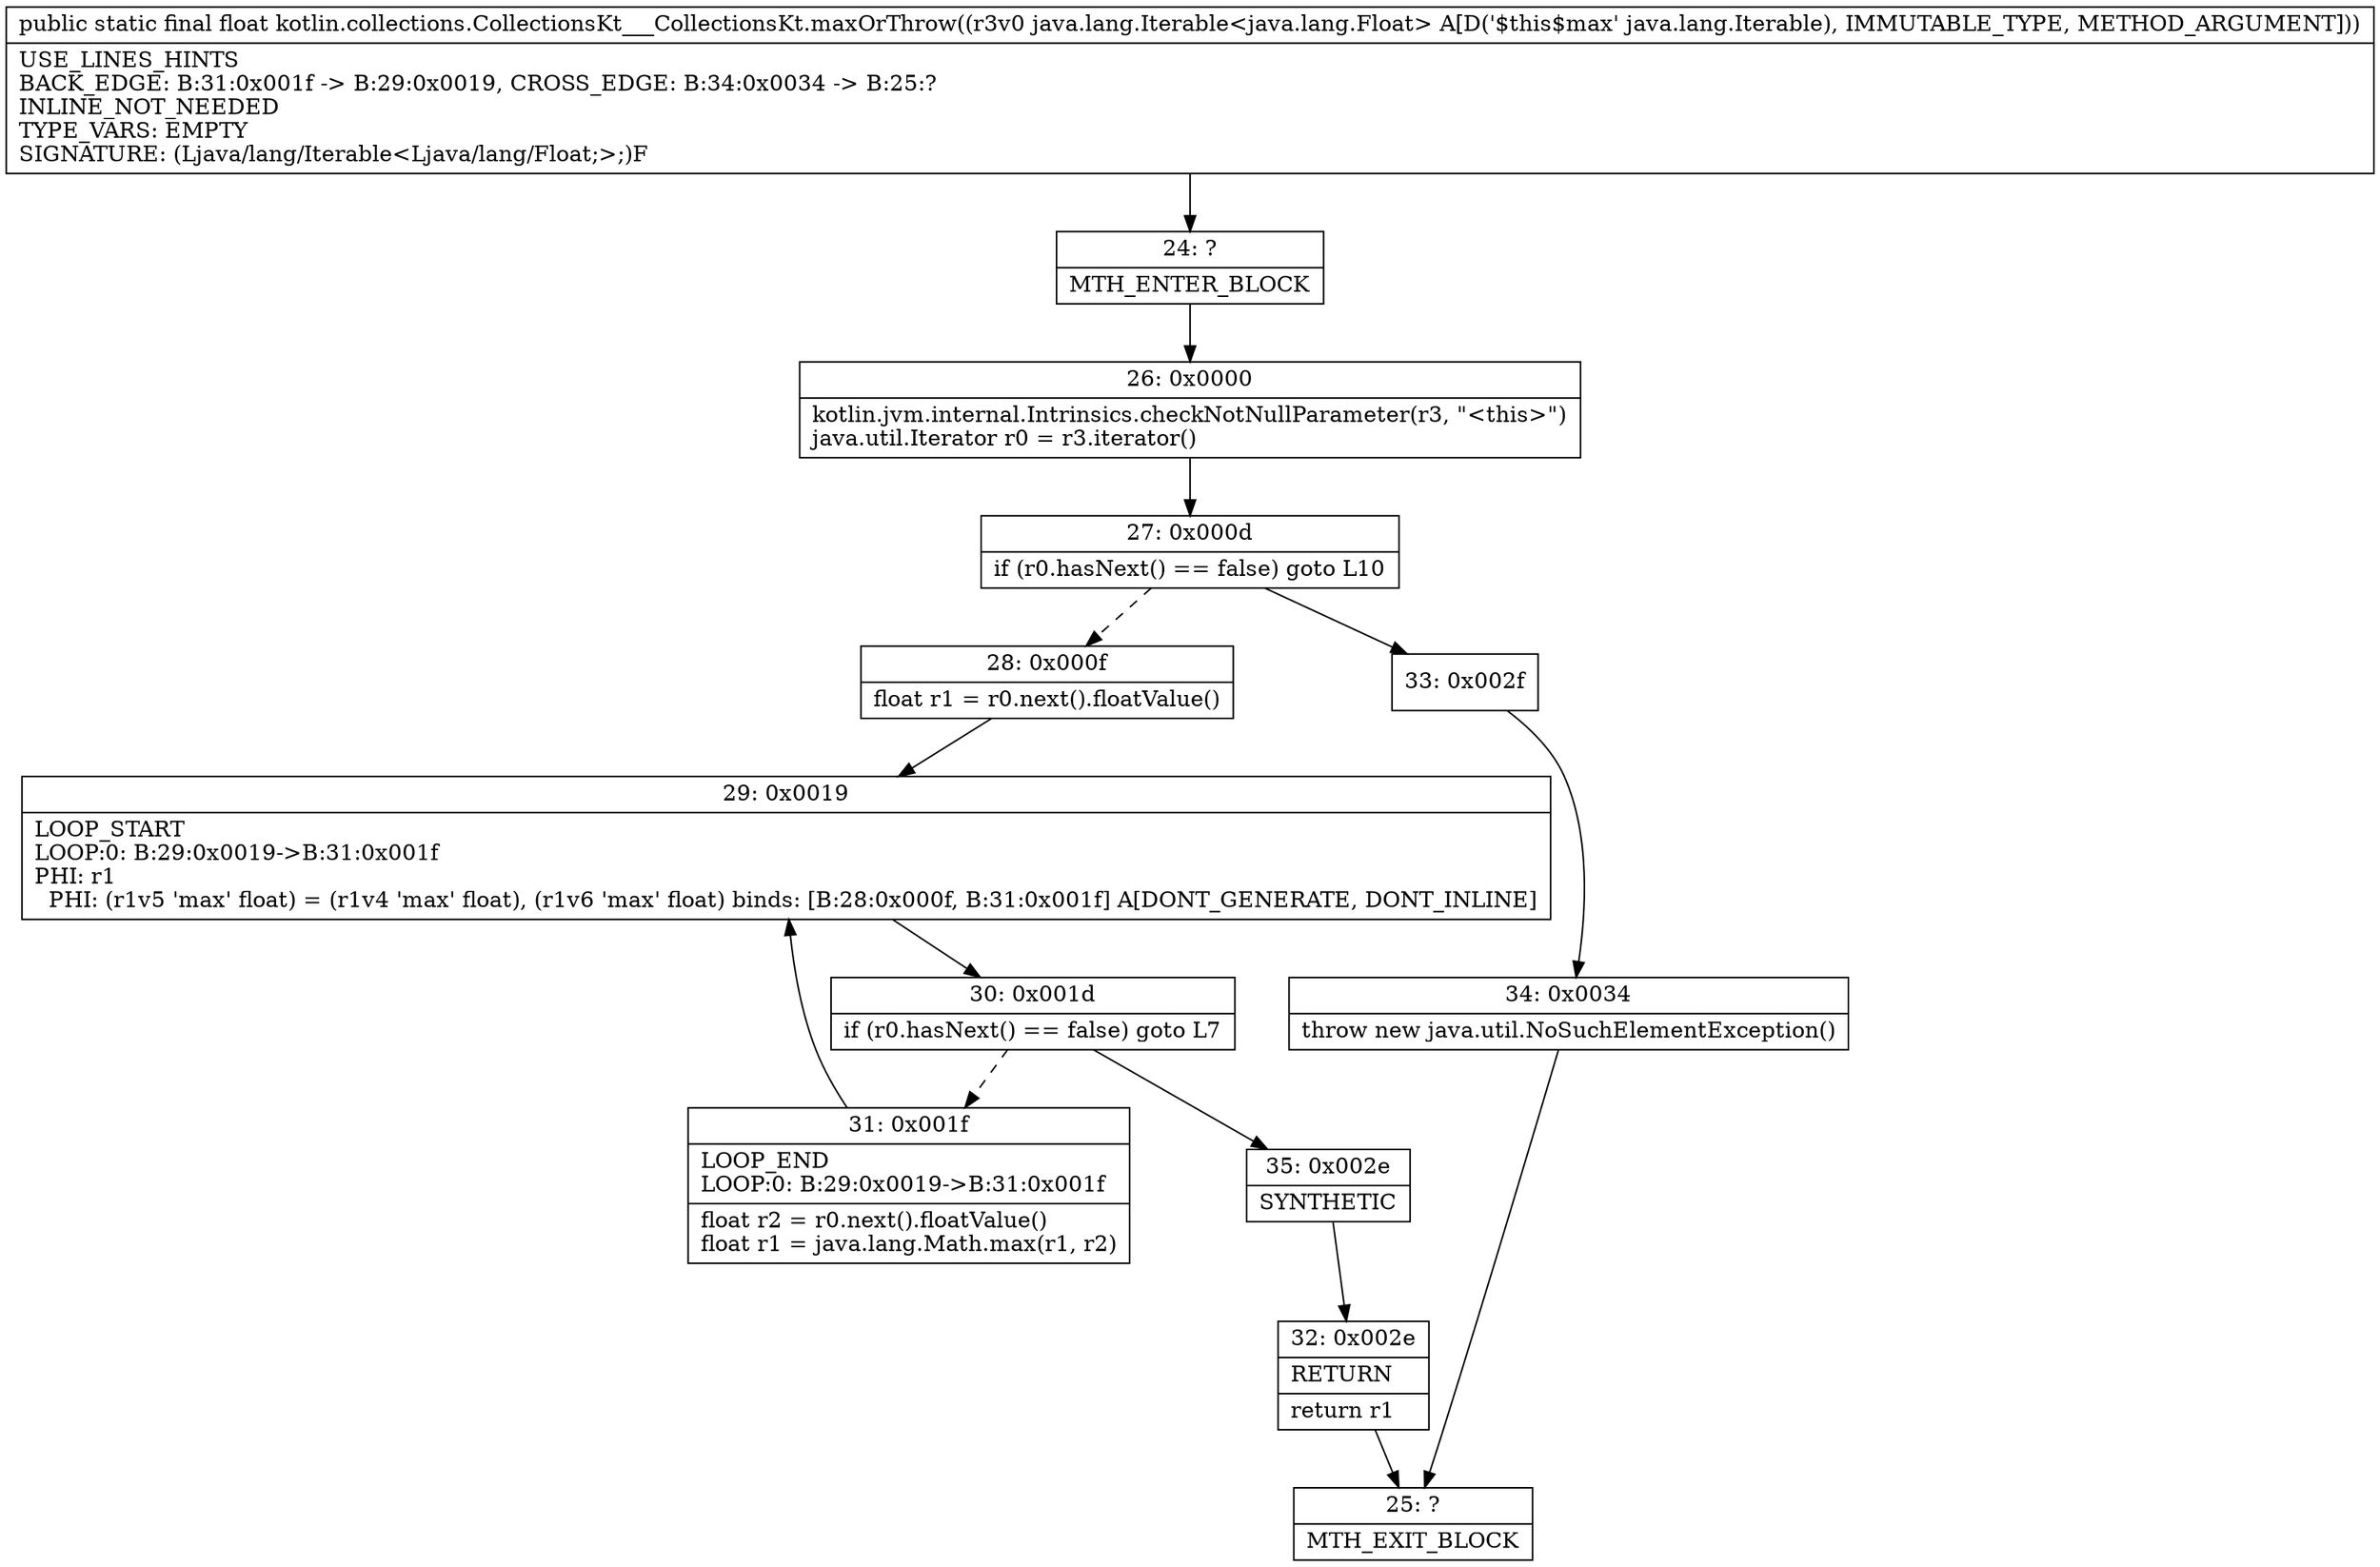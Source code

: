digraph "CFG forkotlin.collections.CollectionsKt___CollectionsKt.maxOrThrow(Ljava\/lang\/Iterable;)F" {
Node_24 [shape=record,label="{24\:\ ?|MTH_ENTER_BLOCK\l}"];
Node_26 [shape=record,label="{26\:\ 0x0000|kotlin.jvm.internal.Intrinsics.checkNotNullParameter(r3, \"\<this\>\")\ljava.util.Iterator r0 = r3.iterator()\l}"];
Node_27 [shape=record,label="{27\:\ 0x000d|if (r0.hasNext() == false) goto L10\l}"];
Node_28 [shape=record,label="{28\:\ 0x000f|float r1 = r0.next().floatValue()\l}"];
Node_29 [shape=record,label="{29\:\ 0x0019|LOOP_START\lLOOP:0: B:29:0x0019\-\>B:31:0x001f\lPHI: r1 \l  PHI: (r1v5 'max' float) = (r1v4 'max' float), (r1v6 'max' float) binds: [B:28:0x000f, B:31:0x001f] A[DONT_GENERATE, DONT_INLINE]\l}"];
Node_30 [shape=record,label="{30\:\ 0x001d|if (r0.hasNext() == false) goto L7\l}"];
Node_31 [shape=record,label="{31\:\ 0x001f|LOOP_END\lLOOP:0: B:29:0x0019\-\>B:31:0x001f\l|float r2 = r0.next().floatValue()\lfloat r1 = java.lang.Math.max(r1, r2)\l}"];
Node_35 [shape=record,label="{35\:\ 0x002e|SYNTHETIC\l}"];
Node_32 [shape=record,label="{32\:\ 0x002e|RETURN\l|return r1\l}"];
Node_25 [shape=record,label="{25\:\ ?|MTH_EXIT_BLOCK\l}"];
Node_33 [shape=record,label="{33\:\ 0x002f}"];
Node_34 [shape=record,label="{34\:\ 0x0034|throw new java.util.NoSuchElementException()\l}"];
MethodNode[shape=record,label="{public static final float kotlin.collections.CollectionsKt___CollectionsKt.maxOrThrow((r3v0 java.lang.Iterable\<java.lang.Float\> A[D('$this$max' java.lang.Iterable), IMMUTABLE_TYPE, METHOD_ARGUMENT]))  | USE_LINES_HINTS\lBACK_EDGE: B:31:0x001f \-\> B:29:0x0019, CROSS_EDGE: B:34:0x0034 \-\> B:25:?\lINLINE_NOT_NEEDED\lTYPE_VARS: EMPTY\lSIGNATURE: (Ljava\/lang\/Iterable\<Ljava\/lang\/Float;\>;)F\l}"];
MethodNode -> Node_24;Node_24 -> Node_26;
Node_26 -> Node_27;
Node_27 -> Node_28[style=dashed];
Node_27 -> Node_33;
Node_28 -> Node_29;
Node_29 -> Node_30;
Node_30 -> Node_31[style=dashed];
Node_30 -> Node_35;
Node_31 -> Node_29;
Node_35 -> Node_32;
Node_32 -> Node_25;
Node_33 -> Node_34;
Node_34 -> Node_25;
}

